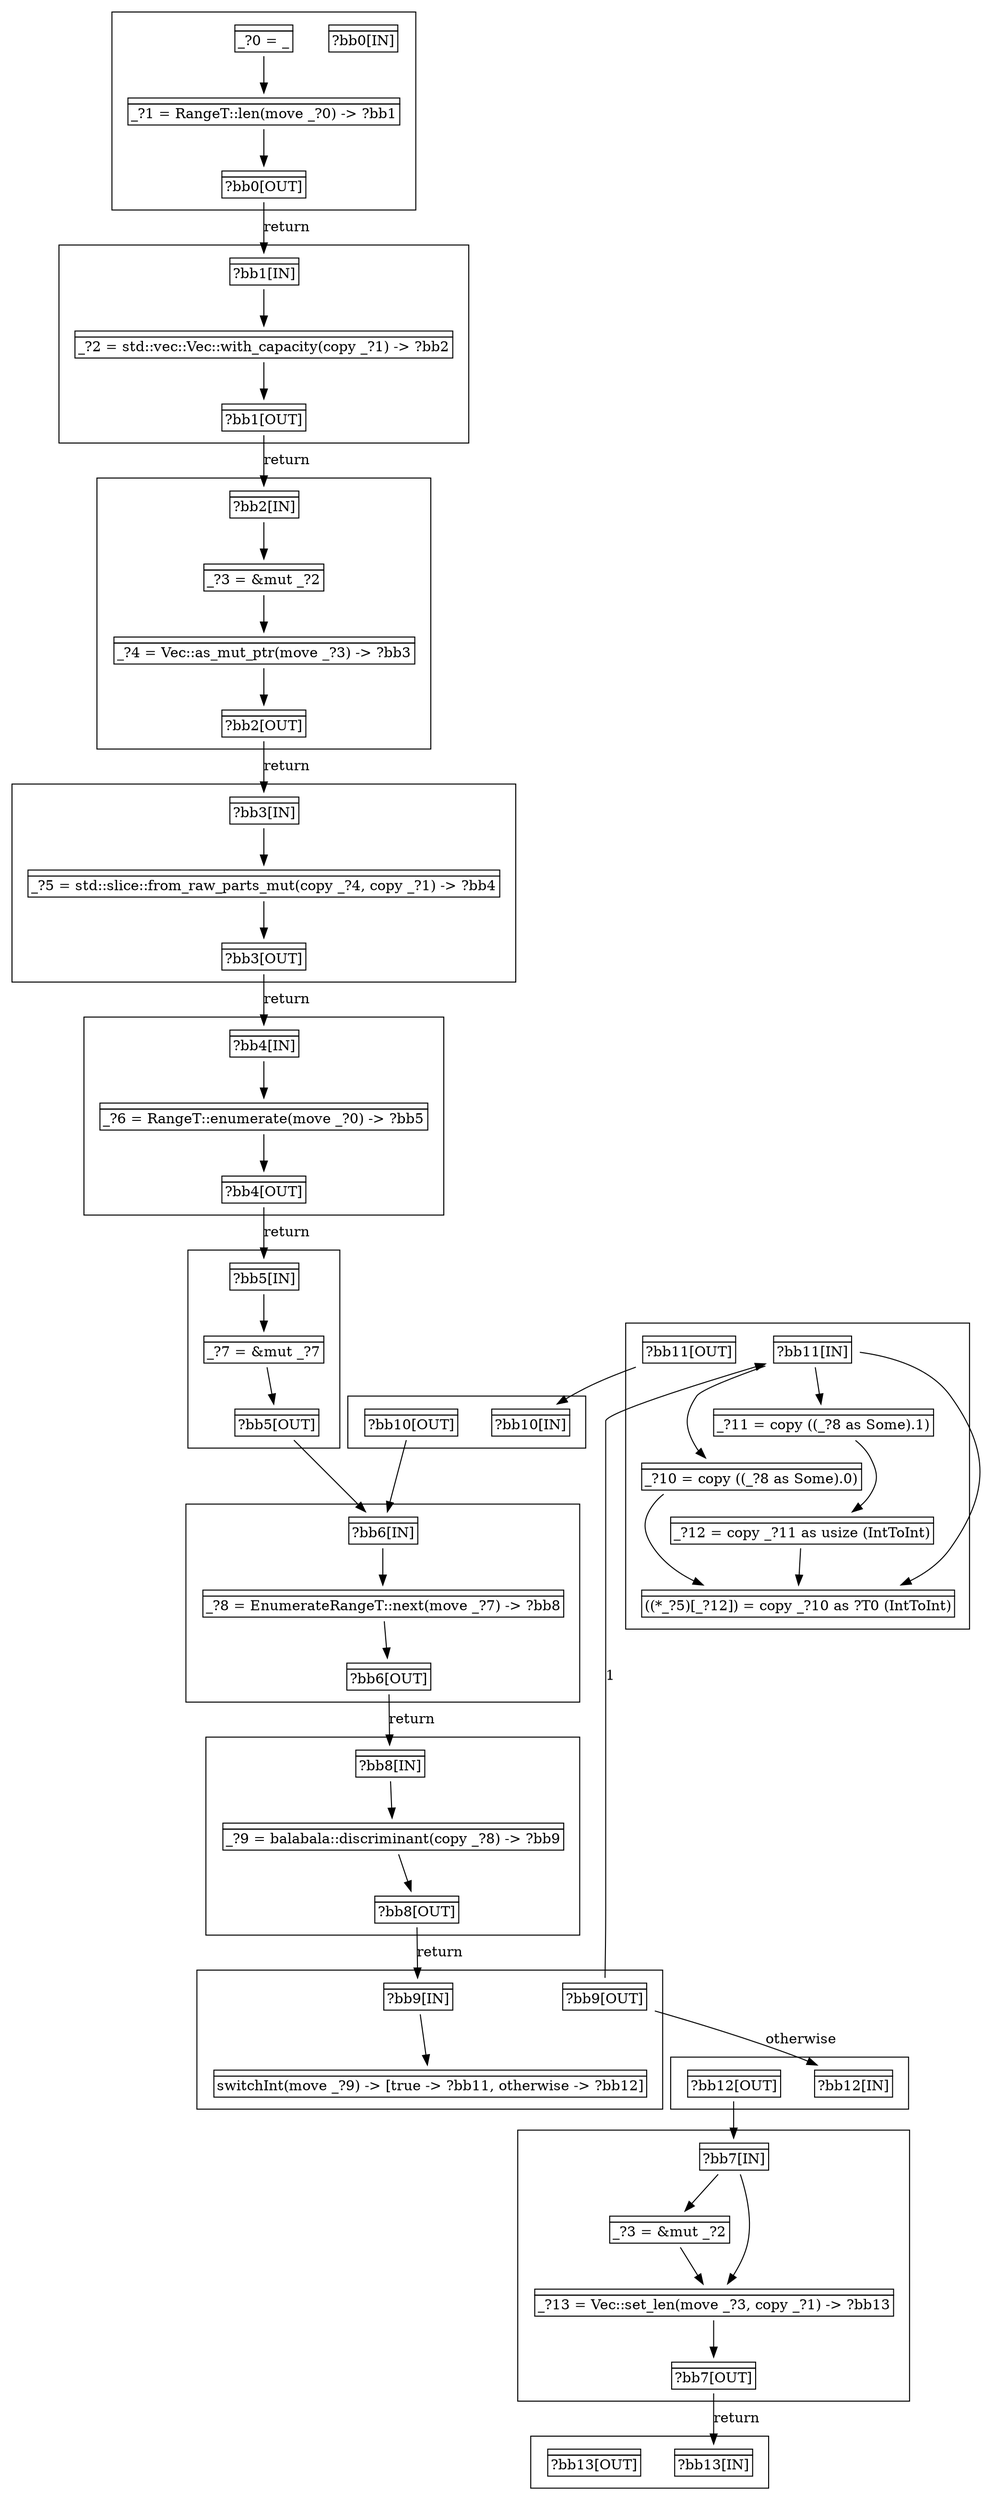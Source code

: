 digraph DataDependencyGraph {
subgraph cluster_bb0 {
    bb0IN [shape="none", label=<<table border="0" cellborder="1" cellspacing="0"><tr><td  align="center" colspan="1"></td></tr><tr><td align="left">?bb0[IN]</td></tr></table>>];
    bb0OUT [shape="none", label=<<table border="0" cellborder="1" cellspacing="0"><tr><td  align="center" colspan="1"></td></tr><tr><td align="left">?bb0[OUT]</td></tr></table>>];
    bb0stmt0 [shape="none", label=<<table border="0" cellborder="1" cellspacing="0"><tr><td  align="center" colspan="1"></td></tr><tr><td align="left">_?0 = _</td></tr></table>>];
    bb0stmt1 [shape="none", label=<<table border="0" cellborder="1" cellspacing="0"><tr><td  align="center" colspan="1"></td></tr><tr><td align="left">_?1 = RangeT::len(move _?0) -&gt; ?bb1</td></tr></table>>];
    bb0stmt1 -> bb0OUT [label=""];
    bb0stmt0 -> bb0stmt1 [label=""];
}
subgraph cluster_bb1 {
    bb1IN [shape="none", label=<<table border="0" cellborder="1" cellspacing="0"><tr><td  align="center" colspan="1"></td></tr><tr><td align="left">?bb1[IN]</td></tr></table>>];
    bb1OUT [shape="none", label=<<table border="0" cellborder="1" cellspacing="0"><tr><td  align="center" colspan="1"></td></tr><tr><td align="left">?bb1[OUT]</td></tr></table>>];
    bb1stmt0 [shape="none", label=<<table border="0" cellborder="1" cellspacing="0"><tr><td  align="center" colspan="1"></td></tr><tr><td align="left">_?2 = std::vec::Vec::with_capacity(copy _?1) -&gt; ?bb2</td></tr></table>>];
    bb1IN -> bb1stmt0 [label=""];
    bb1stmt0 -> bb1OUT [label=""];
}
subgraph cluster_bb2 {
    bb2IN [shape="none", label=<<table border="0" cellborder="1" cellspacing="0"><tr><td  align="center" colspan="1"></td></tr><tr><td align="left">?bb2[IN]</td></tr></table>>];
    bb2OUT [shape="none", label=<<table border="0" cellborder="1" cellspacing="0"><tr><td  align="center" colspan="1"></td></tr><tr><td align="left">?bb2[OUT]</td></tr></table>>];
    bb2stmt0 [shape="none", label=<<table border="0" cellborder="1" cellspacing="0"><tr><td  align="center" colspan="1"></td></tr><tr><td align="left">_?3 = &amp;mut _?2</td></tr></table>>];
    bb2stmt1 [shape="none", label=<<table border="0" cellborder="1" cellspacing="0"><tr><td  align="center" colspan="1"></td></tr><tr><td align="left">_?4 = Vec::as_mut_ptr(move _?3) -&gt; ?bb3</td></tr></table>>];
    bb2IN -> bb2stmt0 [label=""];
    bb2stmt1 -> bb2OUT [label=""];
    bb2stmt0 -> bb2stmt1 [label=""];
}
subgraph cluster_bb3 {
    bb3IN [shape="none", label=<<table border="0" cellborder="1" cellspacing="0"><tr><td  align="center" colspan="1"></td></tr><tr><td align="left">?bb3[IN]</td></tr></table>>];
    bb3OUT [shape="none", label=<<table border="0" cellborder="1" cellspacing="0"><tr><td  align="center" colspan="1"></td></tr><tr><td align="left">?bb3[OUT]</td></tr></table>>];
    bb3stmt0 [shape="none", label=<<table border="0" cellborder="1" cellspacing="0"><tr><td  align="center" colspan="1"></td></tr><tr><td align="left">_?5 = std::slice::from_raw_parts_mut(copy _?4, copy _?1) -&gt; ?bb4</td></tr></table>>];
    bb3IN -> bb3stmt0 [label=""];
    bb3stmt0 -> bb3OUT [label=""];
}
subgraph cluster_bb4 {
    bb4IN [shape="none", label=<<table border="0" cellborder="1" cellspacing="0"><tr><td  align="center" colspan="1"></td></tr><tr><td align="left">?bb4[IN]</td></tr></table>>];
    bb4OUT [shape="none", label=<<table border="0" cellborder="1" cellspacing="0"><tr><td  align="center" colspan="1"></td></tr><tr><td align="left">?bb4[OUT]</td></tr></table>>];
    bb4stmt0 [shape="none", label=<<table border="0" cellborder="1" cellspacing="0"><tr><td  align="center" colspan="1"></td></tr><tr><td align="left">_?6 = RangeT::enumerate(move _?0) -&gt; ?bb5</td></tr></table>>];
    bb4IN -> bb4stmt0 [label=""];
    bb4stmt0 -> bb4OUT [label=""];
}
subgraph cluster_bb5 {
    bb5IN [shape="none", label=<<table border="0" cellborder="1" cellspacing="0"><tr><td  align="center" colspan="1"></td></tr><tr><td align="left">?bb5[IN]</td></tr></table>>];
    bb5OUT [shape="none", label=<<table border="0" cellborder="1" cellspacing="0"><tr><td  align="center" colspan="1"></td></tr><tr><td align="left">?bb5[OUT]</td></tr></table>>];
    bb5stmt0 [shape="none", label=<<table border="0" cellborder="1" cellspacing="0"><tr><td  align="center" colspan="1"></td></tr><tr><td align="left">_?7 = &amp;mut _?7</td></tr></table>>];
    bb5IN -> bb5stmt0 [label=""];
    bb5stmt0 -> bb5OUT [label=""];
}
subgraph cluster_bb6 {
    bb6IN [shape="none", label=<<table border="0" cellborder="1" cellspacing="0"><tr><td  align="center" colspan="1"></td></tr><tr><td align="left">?bb6[IN]</td></tr></table>>];
    bb6OUT [shape="none", label=<<table border="0" cellborder="1" cellspacing="0"><tr><td  align="center" colspan="1"></td></tr><tr><td align="left">?bb6[OUT]</td></tr></table>>];
    bb6stmt0 [shape="none", label=<<table border="0" cellborder="1" cellspacing="0"><tr><td  align="center" colspan="1"></td></tr><tr><td align="left">_?8 = EnumerateRangeT::next(move _?7) -&gt; ?bb8</td></tr></table>>];
    bb6IN -> bb6stmt0 [label=""];
    bb6stmt0 -> bb6OUT [label=""];
}
subgraph cluster_bb7 {
    bb7IN [shape="none", label=<<table border="0" cellborder="1" cellspacing="0"><tr><td  align="center" colspan="1"></td></tr><tr><td align="left">?bb7[IN]</td></tr></table>>];
    bb7OUT [shape="none", label=<<table border="0" cellborder="1" cellspacing="0"><tr><td  align="center" colspan="1"></td></tr><tr><td align="left">?bb7[OUT]</td></tr></table>>];
    bb7stmt0 [shape="none", label=<<table border="0" cellborder="1" cellspacing="0"><tr><td  align="center" colspan="1"></td></tr><tr><td align="left">_?3 = &amp;mut _?2</td></tr></table>>];
    bb7stmt1 [shape="none", label=<<table border="0" cellborder="1" cellspacing="0"><tr><td  align="center" colspan="1"></td></tr><tr><td align="left">_?13 = Vec::set_len(move _?3, copy _?1) -&gt; ?bb13</td></tr></table>>];
    bb7IN -> bb7stmt0 [label=""];
    bb7IN -> bb7stmt1 [label=""];
    bb7stmt1 -> bb7OUT [label=""];
    bb7stmt0 -> bb7stmt1 [label=""];
}
subgraph cluster_bb8 {
    bb8IN [shape="none", label=<<table border="0" cellborder="1" cellspacing="0"><tr><td  align="center" colspan="1"></td></tr><tr><td align="left">?bb8[IN]</td></tr></table>>];
    bb8OUT [shape="none", label=<<table border="0" cellborder="1" cellspacing="0"><tr><td  align="center" colspan="1"></td></tr><tr><td align="left">?bb8[OUT]</td></tr></table>>];
    bb8stmt0 [shape="none", label=<<table border="0" cellborder="1" cellspacing="0"><tr><td  align="center" colspan="1"></td></tr><tr><td align="left">_?9 = balabala::discriminant(copy _?8) -&gt; ?bb9</td></tr></table>>];
    bb8IN -> bb8stmt0 [label=""];
    bb8stmt0 -> bb8OUT [label=""];
}
subgraph cluster_bb9 {
    bb9IN [shape="none", label=<<table border="0" cellborder="1" cellspacing="0"><tr><td  align="center" colspan="1"></td></tr><tr><td align="left">?bb9[IN]</td></tr></table>>];
    bb9OUT [shape="none", label=<<table border="0" cellborder="1" cellspacing="0"><tr><td  align="center" colspan="1"></td></tr><tr><td align="left">?bb9[OUT]</td></tr></table>>];
    bb9stmt0 [shape="none", label=<<table border="0" cellborder="1" cellspacing="0"><tr><td  align="center" colspan="1"></td></tr><tr><td align="left">switchInt(move _?9) -&gt; [true -&gt; ?bb11, otherwise -&gt; ?bb12]</td></tr></table>>];
    bb9IN -> bb9stmt0 [label=""];
}
subgraph cluster_bb10 {
    bb10IN [shape="none", label=<<table border="0" cellborder="1" cellspacing="0"><tr><td  align="center" colspan="1"></td></tr><tr><td align="left">?bb10[IN]</td></tr></table>>];
    bb10OUT [shape="none", label=<<table border="0" cellborder="1" cellspacing="0"><tr><td  align="center" colspan="1"></td></tr><tr><td align="left">?bb10[OUT]</td></tr></table>>];
}
subgraph cluster_bb11 {
    bb11IN [shape="none", label=<<table border="0" cellborder="1" cellspacing="0"><tr><td  align="center" colspan="1"></td></tr><tr><td align="left">?bb11[IN]</td></tr></table>>];
    bb11OUT [shape="none", label=<<table border="0" cellborder="1" cellspacing="0"><tr><td  align="center" colspan="1"></td></tr><tr><td align="left">?bb11[OUT]</td></tr></table>>];
    bb11stmt0 [shape="none", label=<<table border="0" cellborder="1" cellspacing="0"><tr><td  align="center" colspan="1"></td></tr><tr><td align="left">_?10 = copy ((_?8 as Some).0)</td></tr></table>>];
    bb11stmt1 [shape="none", label=<<table border="0" cellborder="1" cellspacing="0"><tr><td  align="center" colspan="1"></td></tr><tr><td align="left">_?11 = copy ((_?8 as Some).1)</td></tr></table>>];
    bb11stmt2 [shape="none", label=<<table border="0" cellborder="1" cellspacing="0"><tr><td  align="center" colspan="1"></td></tr><tr><td align="left">_?12 = copy _?11 as usize (IntToInt)</td></tr></table>>];
    bb11stmt3 [shape="none", label=<<table border="0" cellborder="1" cellspacing="0"><tr><td  align="center" colspan="1"></td></tr><tr><td align="left">((*_?5)[_?12]) = copy _?10 as ?T0 (IntToInt)</td></tr></table>>];
    bb11IN -> bb11stmt0 [label=""];
    bb11IN -> bb11stmt1 [label=""];
    bb11IN -> bb11stmt3 [label=""];
    bb11stmt0 -> bb11stmt3 [label=""];
    bb11stmt1 -> bb11stmt2 [label=""];
    bb11stmt2 -> bb11stmt3 [label=""];
}
subgraph cluster_bb12 {
    bb12IN [shape="none", label=<<table border="0" cellborder="1" cellspacing="0"><tr><td  align="center" colspan="1"></td></tr><tr><td align="left">?bb12[IN]</td></tr></table>>];
    bb12OUT [shape="none", label=<<table border="0" cellborder="1" cellspacing="0"><tr><td  align="center" colspan="1"></td></tr><tr><td align="left">?bb12[OUT]</td></tr></table>>];
}
subgraph cluster_bb13 {
    bb13IN [shape="none", label=<<table border="0" cellborder="1" cellspacing="0"><tr><td  align="center" colspan="1"></td></tr><tr><td align="left">?bb13[IN]</td></tr></table>>];
    bb13OUT [shape="none", label=<<table border="0" cellborder="1" cellspacing="0"><tr><td  align="center" colspan="1"></td></tr><tr><td align="left">?bb13[OUT]</td></tr></table>>];
}
    bb0OUT -> bb1IN [label="return"];
    bb1OUT -> bb2IN [label="return"];
    bb2OUT -> bb3IN [label="return"];
    bb3OUT -> bb4IN [label="return"];
    bb4OUT -> bb5IN [label="return"];
    bb5OUT -> bb6IN [label=""];
    bb6OUT -> bb8IN [label="return"];
    bb7OUT -> bb13IN [label="return"];
    bb8OUT -> bb9IN [label="return"];
    bb9OUT -> bb11IN [label="1"];
    bb9OUT -> bb12IN [label="otherwise"];
    bb10OUT -> bb6IN [label=""];
    bb11OUT -> bb10IN [label=""];
    bb12OUT -> bb7IN [label=""];
}
